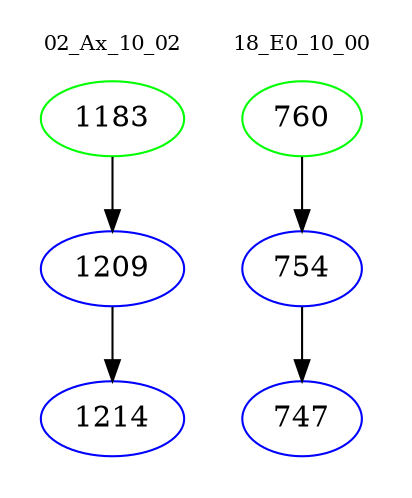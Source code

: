 digraph{
subgraph cluster_0 {
color = white
label = "02_Ax_10_02";
fontsize=10;
T0_1183 [label="1183", color="green"]
T0_1183 -> T0_1209 [color="black"]
T0_1209 [label="1209", color="blue"]
T0_1209 -> T0_1214 [color="black"]
T0_1214 [label="1214", color="blue"]
}
subgraph cluster_1 {
color = white
label = "18_E0_10_00";
fontsize=10;
T1_760 [label="760", color="green"]
T1_760 -> T1_754 [color="black"]
T1_754 [label="754", color="blue"]
T1_754 -> T1_747 [color="black"]
T1_747 [label="747", color="blue"]
}
}
